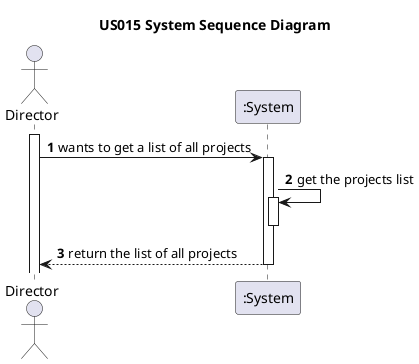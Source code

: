 @startuml
'https://plantuml.com/sequence-diagram

title US015 System Sequence Diagram

autoactivate on
autonumber

actor "Director" as User
participant ":System" as System

activate User

User -> System: wants to get a list of all projects
System->System: get the projects list
deactivate System
System-->User: return the list of all projects

@enduml